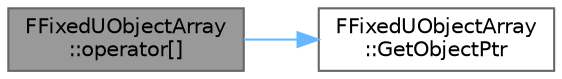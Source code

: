 digraph "FFixedUObjectArray::operator[]"
{
 // INTERACTIVE_SVG=YES
 // LATEX_PDF_SIZE
  bgcolor="transparent";
  edge [fontname=Helvetica,fontsize=10,labelfontname=Helvetica,labelfontsize=10];
  node [fontname=Helvetica,fontsize=10,shape=box,height=0.2,width=0.4];
  rankdir="LR";
  Node1 [id="Node000001",label="FFixedUObjectArray\l::operator[]",height=0.2,width=0.4,color="gray40", fillcolor="grey60", style="filled", fontcolor="black",tooltip="Return a reference to an element."];
  Node1 -> Node2 [id="edge1_Node000001_Node000002",color="steelblue1",style="solid",tooltip=" "];
  Node2 [id="Node000002",label="FFixedUObjectArray\l::GetObjectPtr",height=0.2,width=0.4,color="grey40", fillcolor="white", style="filled",URL="$db/d4d/classFFixedUObjectArray.html#a281da2f6570e13c11d30eb31ebdb16ae",tooltip=" "];
}
